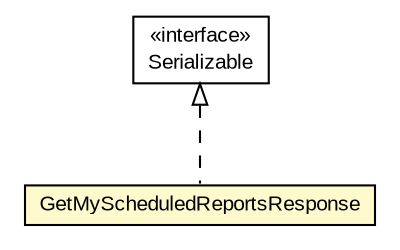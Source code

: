 #!/usr/local/bin/dot
#
# Class diagram 
# Generated by UMLGraph version R5_6-24-gf6e263 (http://www.umlgraph.org/)
#

digraph G {
	edge [fontname="arial",fontsize=10,labelfontname="arial",labelfontsize=10];
	node [fontname="arial",fontsize=10,shape=plaintext];
	nodesep=0.25;
	ranksep=0.5;
	// org.miloss.fgsms.services.interfaces.automatedreportingservice.GetMyScheduledReportsResponse
	c558370 [label=<<table title="org.miloss.fgsms.services.interfaces.automatedreportingservice.GetMyScheduledReportsResponse" border="0" cellborder="1" cellspacing="0" cellpadding="2" port="p" bgcolor="lemonChiffon" href="./GetMyScheduledReportsResponse.html">
		<tr><td><table border="0" cellspacing="0" cellpadding="1">
<tr><td align="center" balign="center"> GetMyScheduledReportsResponse </td></tr>
		</table></td></tr>
		</table>>, URL="./GetMyScheduledReportsResponse.html", fontname="arial", fontcolor="black", fontsize=10.0];
	//org.miloss.fgsms.services.interfaces.automatedreportingservice.GetMyScheduledReportsResponse implements java.io.Serializable
	c559353:p -> c558370:p [dir=back,arrowtail=empty,style=dashed];
	// java.io.Serializable
	c559353 [label=<<table title="java.io.Serializable" border="0" cellborder="1" cellspacing="0" cellpadding="2" port="p" href="http://java.sun.com/j2se/1.4.2/docs/api/java/io/Serializable.html">
		<tr><td><table border="0" cellspacing="0" cellpadding="1">
<tr><td align="center" balign="center"> &#171;interface&#187; </td></tr>
<tr><td align="center" balign="center"> Serializable </td></tr>
		</table></td></tr>
		</table>>, URL="http://java.sun.com/j2se/1.4.2/docs/api/java/io/Serializable.html", fontname="arial", fontcolor="black", fontsize=10.0];
}

